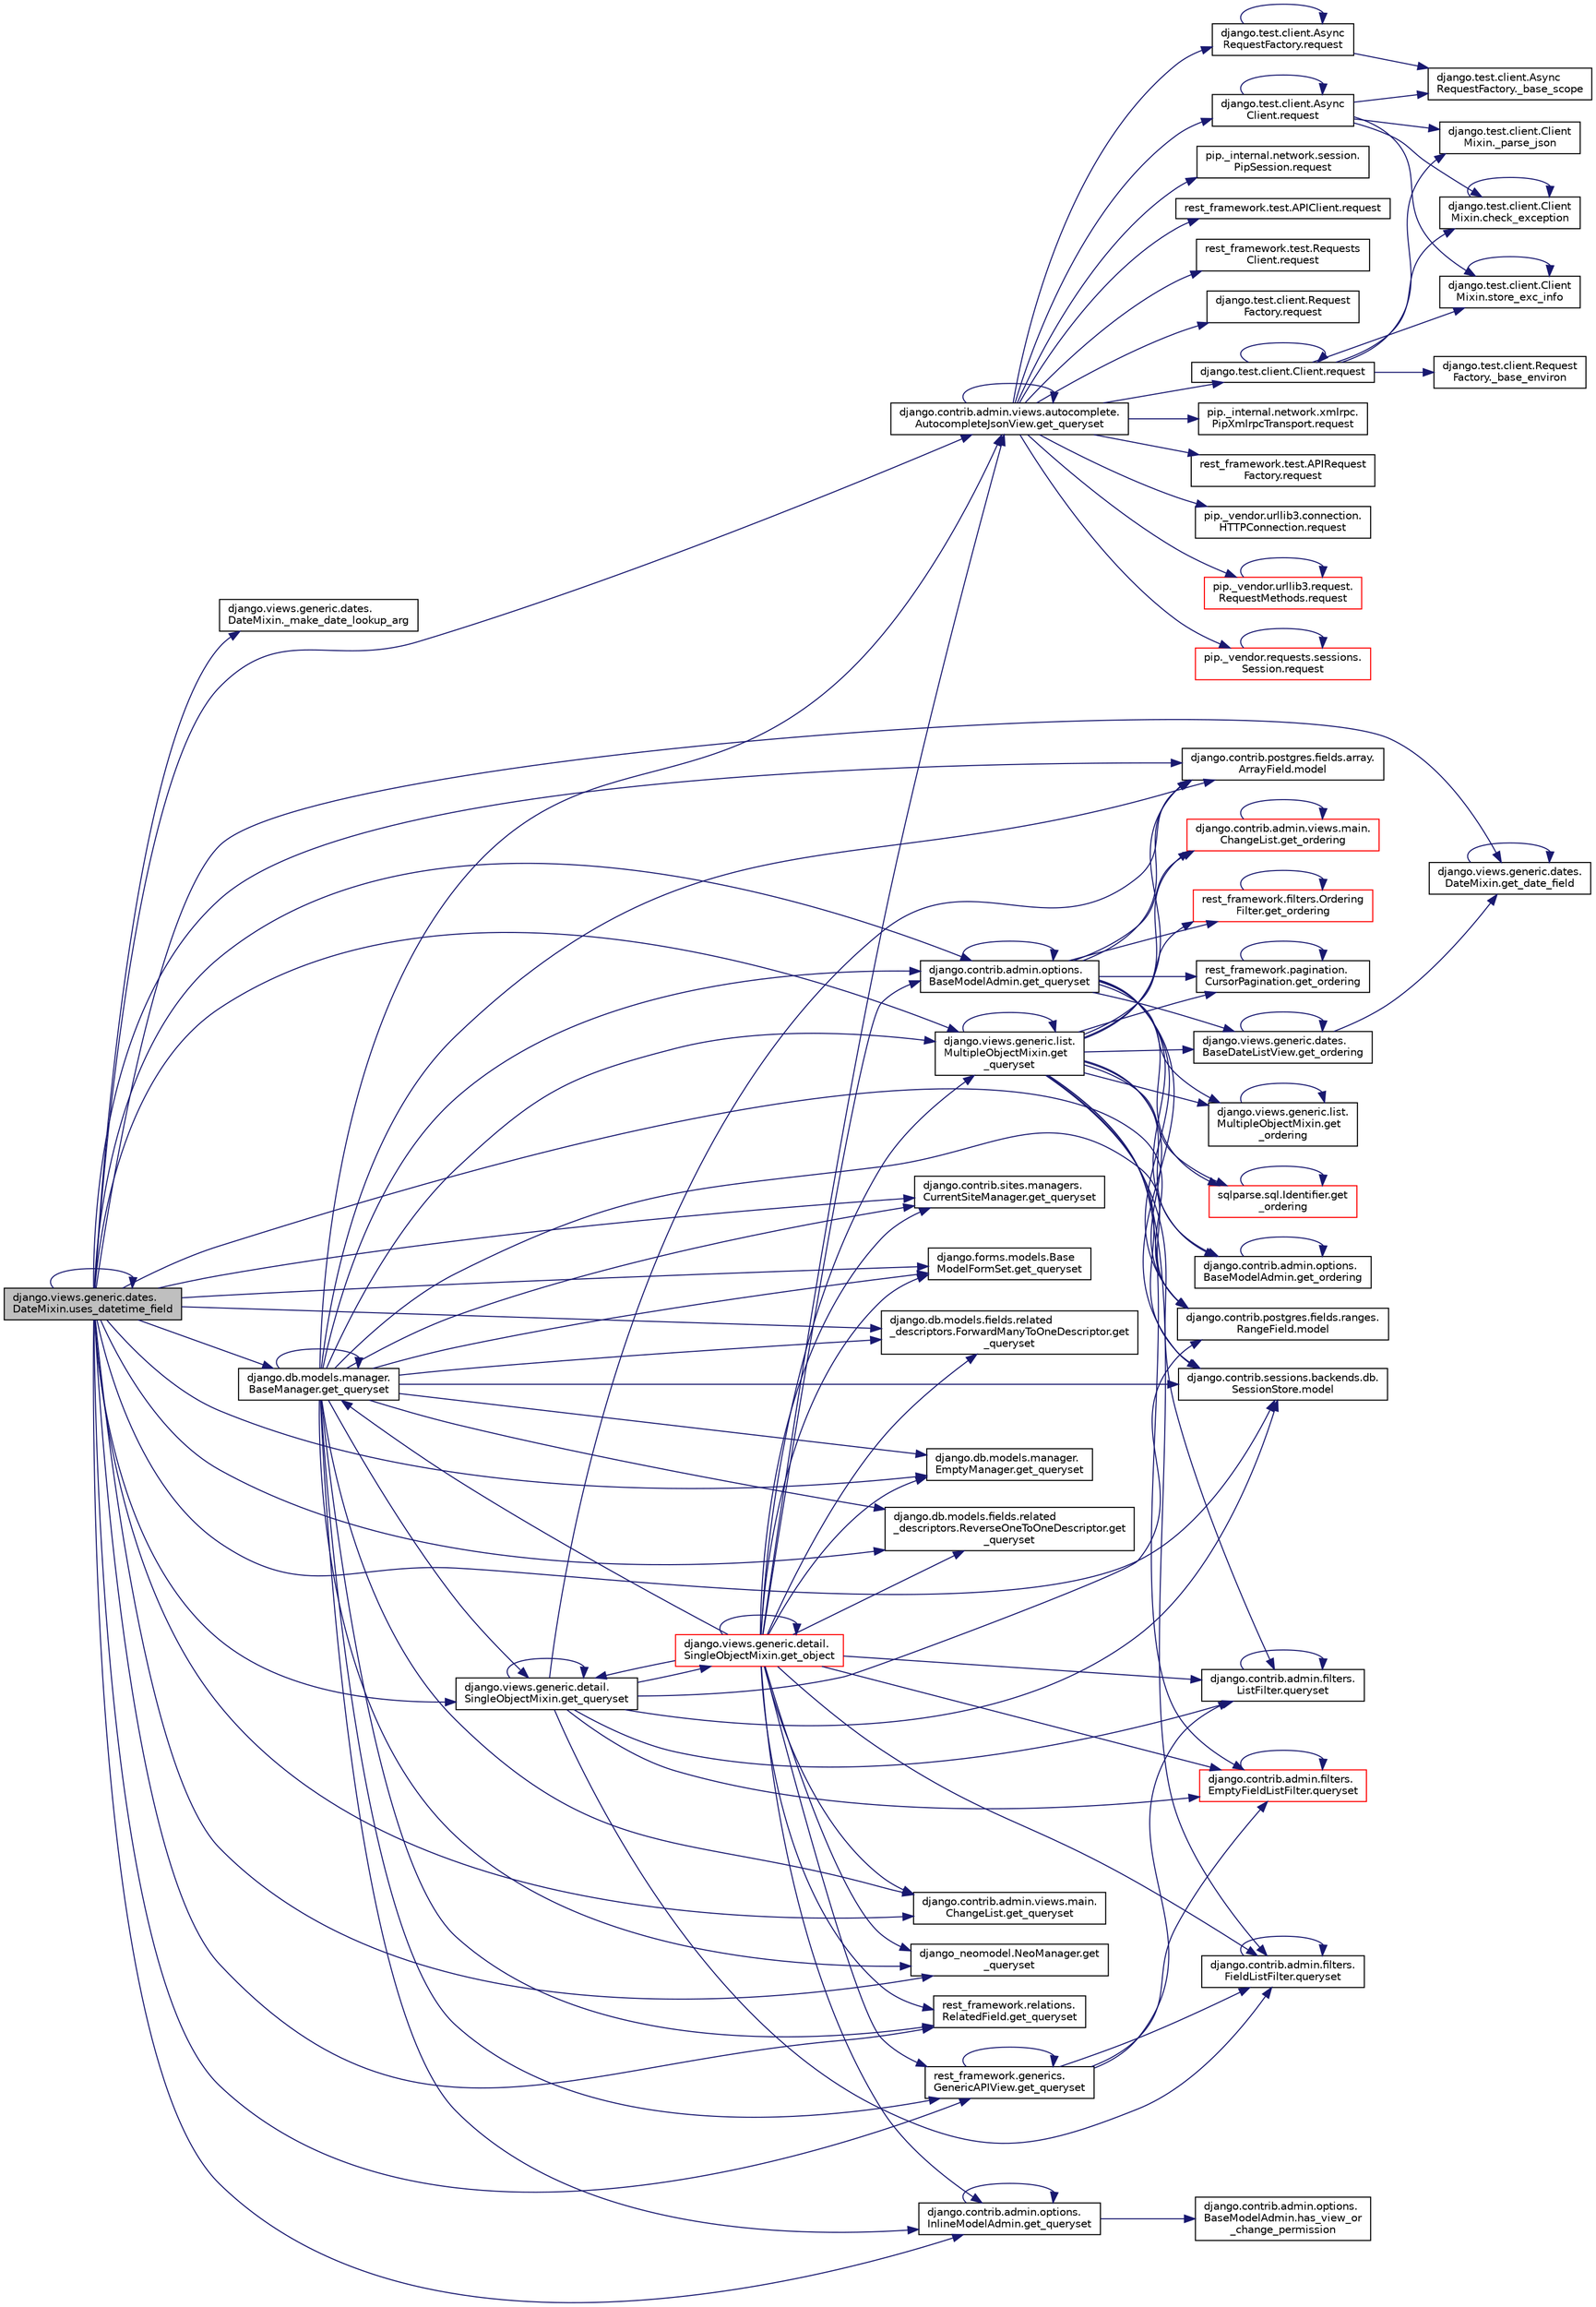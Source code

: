 digraph "django.views.generic.dates.DateMixin.uses_datetime_field"
{
 // LATEX_PDF_SIZE
  edge [fontname="Helvetica",fontsize="10",labelfontname="Helvetica",labelfontsize="10"];
  node [fontname="Helvetica",fontsize="10",shape=record];
  rankdir="LR";
  Node1 [label="django.views.generic.dates.\lDateMixin.uses_datetime_field",height=0.2,width=0.4,color="black", fillcolor="grey75", style="filled", fontcolor="black",tooltip=" "];
  Node1 -> Node2 [color="midnightblue",fontsize="10",style="solid",fontname="Helvetica"];
  Node2 [label="django.views.generic.dates.\lDateMixin._make_date_lookup_arg",height=0.2,width=0.4,color="black", fillcolor="white", style="filled",URL="$d7/d82/classdjango_1_1views_1_1generic_1_1dates_1_1_date_mixin.html#a8e0a3ed6cd2610ed01e53e89c0e0ec29",tooltip=" "];
  Node1 -> Node3 [color="midnightblue",fontsize="10",style="solid",fontname="Helvetica"];
  Node3 [label="django.views.generic.dates.\lDateMixin.get_date_field",height=0.2,width=0.4,color="black", fillcolor="white", style="filled",URL="$d7/d82/classdjango_1_1views_1_1generic_1_1dates_1_1_date_mixin.html#a6b73fab0e71949284f3019afa629e48b",tooltip=" "];
  Node3 -> Node3 [color="midnightblue",fontsize="10",style="solid",fontname="Helvetica"];
  Node1 -> Node4 [color="midnightblue",fontsize="10",style="solid",fontname="Helvetica"];
  Node4 [label="django.contrib.admin.views.autocomplete.\lAutocompleteJsonView.get_queryset",height=0.2,width=0.4,color="black", fillcolor="white", style="filled",URL="$d5/d24/classdjango_1_1contrib_1_1admin_1_1views_1_1autocomplete_1_1_autocomplete_json_view.html#aeba422d947101bce361f0fd32ff7d4d4",tooltip=" "];
  Node4 -> Node4 [color="midnightblue",fontsize="10",style="solid",fontname="Helvetica"];
  Node4 -> Node5 [color="midnightblue",fontsize="10",style="solid",fontname="Helvetica"];
  Node5 [label="django.test.client.Request\lFactory.request",height=0.2,width=0.4,color="black", fillcolor="white", style="filled",URL="$db/d7f/classdjango_1_1test_1_1client_1_1_request_factory.html#a12550839ba4cbabcf38bff0d2ff69f0a",tooltip=" "];
  Node4 -> Node6 [color="midnightblue",fontsize="10",style="solid",fontname="Helvetica"];
  Node6 [label="django.test.client.Async\lRequestFactory.request",height=0.2,width=0.4,color="black", fillcolor="white", style="filled",URL="$d6/de5/classdjango_1_1test_1_1client_1_1_async_request_factory.html#a8dcee74bc0f05203aa2aa2aad95555a9",tooltip=" "];
  Node6 -> Node7 [color="midnightblue",fontsize="10",style="solid",fontname="Helvetica"];
  Node7 [label="django.test.client.Async\lRequestFactory._base_scope",height=0.2,width=0.4,color="black", fillcolor="white", style="filled",URL="$d6/de5/classdjango_1_1test_1_1client_1_1_async_request_factory.html#a0f3b06a02852c6111eaab5a2c6b6b4fd",tooltip=" "];
  Node6 -> Node6 [color="midnightblue",fontsize="10",style="solid",fontname="Helvetica"];
  Node4 -> Node8 [color="midnightblue",fontsize="10",style="solid",fontname="Helvetica"];
  Node8 [label="django.test.client.Client.request",height=0.2,width=0.4,color="black", fillcolor="white", style="filled",URL="$d2/d2e/classdjango_1_1test_1_1client_1_1_client.html#a4b25cead120a234c08a522e016cb6138",tooltip=" "];
  Node8 -> Node9 [color="midnightblue",fontsize="10",style="solid",fontname="Helvetica"];
  Node9 [label="django.test.client.Request\lFactory._base_environ",height=0.2,width=0.4,color="black", fillcolor="white", style="filled",URL="$db/d7f/classdjango_1_1test_1_1client_1_1_request_factory.html#aebfbaaf544ab47e0aaaa3a282ab99dc2",tooltip=" "];
  Node8 -> Node10 [color="midnightblue",fontsize="10",style="solid",fontname="Helvetica"];
  Node10 [label="django.test.client.Client\lMixin._parse_json",height=0.2,width=0.4,color="black", fillcolor="white", style="filled",URL="$da/dd7/classdjango_1_1test_1_1client_1_1_client_mixin.html#a8286559999fe1a685cf2a3e398b01883",tooltip=" "];
  Node8 -> Node11 [color="midnightblue",fontsize="10",style="solid",fontname="Helvetica"];
  Node11 [label="django.test.client.Client\lMixin.check_exception",height=0.2,width=0.4,color="black", fillcolor="white", style="filled",URL="$da/dd7/classdjango_1_1test_1_1client_1_1_client_mixin.html#a3e5eb4fb98154c3fee071554699b0a02",tooltip=" "];
  Node11 -> Node11 [color="midnightblue",fontsize="10",style="solid",fontname="Helvetica"];
  Node8 -> Node8 [color="midnightblue",fontsize="10",style="solid",fontname="Helvetica"];
  Node8 -> Node12 [color="midnightblue",fontsize="10",style="solid",fontname="Helvetica"];
  Node12 [label="django.test.client.Client\lMixin.store_exc_info",height=0.2,width=0.4,color="black", fillcolor="white", style="filled",URL="$da/dd7/classdjango_1_1test_1_1client_1_1_client_mixin.html#a97e2ed480f9ee415e64f1764bdd38c31",tooltip=" "];
  Node12 -> Node12 [color="midnightblue",fontsize="10",style="solid",fontname="Helvetica"];
  Node4 -> Node13 [color="midnightblue",fontsize="10",style="solid",fontname="Helvetica"];
  Node13 [label="django.test.client.Async\lClient.request",height=0.2,width=0.4,color="black", fillcolor="white", style="filled",URL="$d9/dd7/classdjango_1_1test_1_1client_1_1_async_client.html#a38330cfdf01cb69d3dd0bdb8b9777bd9",tooltip=" "];
  Node13 -> Node7 [color="midnightblue",fontsize="10",style="solid",fontname="Helvetica"];
  Node13 -> Node10 [color="midnightblue",fontsize="10",style="solid",fontname="Helvetica"];
  Node13 -> Node11 [color="midnightblue",fontsize="10",style="solid",fontname="Helvetica"];
  Node13 -> Node13 [color="midnightblue",fontsize="10",style="solid",fontname="Helvetica"];
  Node13 -> Node12 [color="midnightblue",fontsize="10",style="solid",fontname="Helvetica"];
  Node4 -> Node14 [color="midnightblue",fontsize="10",style="solid",fontname="Helvetica"];
  Node14 [label="pip._internal.network.xmlrpc.\lPipXmlrpcTransport.request",height=0.2,width=0.4,color="black", fillcolor="white", style="filled",URL="$dd/d8a/classpip_1_1__internal_1_1network_1_1xmlrpc_1_1_pip_xmlrpc_transport.html#adb84317dcc522d845a56ce9cc4f82522",tooltip=" "];
  Node4 -> Node15 [color="midnightblue",fontsize="10",style="solid",fontname="Helvetica"];
  Node15 [label="rest_framework.test.APIRequest\lFactory.request",height=0.2,width=0.4,color="black", fillcolor="white", style="filled",URL="$da/d3c/classrest__framework_1_1test_1_1_a_p_i_request_factory.html#abd5931aada009b9fb1f1577613acd058",tooltip=" "];
  Node4 -> Node16 [color="midnightblue",fontsize="10",style="solid",fontname="Helvetica"];
  Node16 [label="pip._vendor.urllib3.connection.\lHTTPConnection.request",height=0.2,width=0.4,color="black", fillcolor="white", style="filled",URL="$d2/d75/classpip_1_1__vendor_1_1urllib3_1_1connection_1_1_h_t_t_p_connection.html#ae44707607a133fa0d27085cc2ea9ef85",tooltip=" "];
  Node4 -> Node17 [color="midnightblue",fontsize="10",style="solid",fontname="Helvetica"];
  Node17 [label="pip._vendor.urllib3.request.\lRequestMethods.request",height=0.2,width=0.4,color="red", fillcolor="white", style="filled",URL="$de/d48/classpip_1_1__vendor_1_1urllib3_1_1request_1_1_request_methods.html#a875ca454fac77c856bdf0cbe44f8fb64",tooltip=" "];
  Node17 -> Node17 [color="midnightblue",fontsize="10",style="solid",fontname="Helvetica"];
  Node4 -> Node48 [color="midnightblue",fontsize="10",style="solid",fontname="Helvetica"];
  Node48 [label="pip._vendor.requests.sessions.\lSession.request",height=0.2,width=0.4,color="red", fillcolor="white", style="filled",URL="$da/de9/classpip_1_1__vendor_1_1requests_1_1sessions_1_1_session.html#a718b60e99280c6ef1a346cb6dc0a90c8",tooltip=" "];
  Node48 -> Node48 [color="midnightblue",fontsize="10",style="solid",fontname="Helvetica"];
  Node4 -> Node478 [color="midnightblue",fontsize="10",style="solid",fontname="Helvetica"];
  Node478 [label="pip._internal.network.session.\lPipSession.request",height=0.2,width=0.4,color="black", fillcolor="white", style="filled",URL="$d9/dc2/classpip_1_1__internal_1_1network_1_1session_1_1_pip_session.html#a9c968f2f764cbd41db6684fafb5b1e6a",tooltip=" "];
  Node4 -> Node476 [color="midnightblue",fontsize="10",style="solid",fontname="Helvetica"];
  Node476 [label="rest_framework.test.APIClient.request",height=0.2,width=0.4,color="black", fillcolor="white", style="filled",URL="$da/d51/classrest__framework_1_1test_1_1_a_p_i_client.html#a77b55b2a0a90921243b61303fc37e59d",tooltip=" "];
  Node4 -> Node477 [color="midnightblue",fontsize="10",style="solid",fontname="Helvetica"];
  Node477 [label="rest_framework.test.Requests\lClient.request",height=0.2,width=0.4,color="black", fillcolor="white", style="filled",URL="$de/dc8/classrest__framework_1_1test_1_1_requests_client.html#ae6de53b1244ae8817b8bf8d6838b72ba",tooltip=" "];
  Node1 -> Node713 [color="midnightblue",fontsize="10",style="solid",fontname="Helvetica"];
  Node713 [label="django.contrib.sites.managers.\lCurrentSiteManager.get_queryset",height=0.2,width=0.4,color="black", fillcolor="white", style="filled",URL="$dd/d05/classdjango_1_1contrib_1_1sites_1_1managers_1_1_current_site_manager.html#a62f5f3f9f1b932f3bcd36601d46e7509",tooltip=" "];
  Node1 -> Node714 [color="midnightblue",fontsize="10",style="solid",fontname="Helvetica"];
  Node714 [label="django.db.models.manager.\lBaseManager.get_queryset",height=0.2,width=0.4,color="black", fillcolor="white", style="filled",URL="$d1/d1c/classdjango_1_1db_1_1models_1_1manager_1_1_base_manager.html#af0391e929a911c2647412e6e030c28e8",tooltip="PROXIES TO QUERYSET #."];
  Node714 -> Node4 [color="midnightblue",fontsize="10",style="solid",fontname="Helvetica"];
  Node714 -> Node713 [color="midnightblue",fontsize="10",style="solid",fontname="Helvetica"];
  Node714 -> Node714 [color="midnightblue",fontsize="10",style="solid",fontname="Helvetica"];
  Node714 -> Node715 [color="midnightblue",fontsize="10",style="solid",fontname="Helvetica"];
  Node715 [label="django.db.models.manager.\lEmptyManager.get_queryset",height=0.2,width=0.4,color="black", fillcolor="white", style="filled",URL="$d6/da8/classdjango_1_1db_1_1models_1_1manager_1_1_empty_manager.html#a0a5e7cb6efe5e4cb3b15779cf64d1537",tooltip=" "];
  Node714 -> Node716 [color="midnightblue",fontsize="10",style="solid",fontname="Helvetica"];
  Node716 [label="django.forms.models.Base\lModelFormSet.get_queryset",height=0.2,width=0.4,color="black", fillcolor="white", style="filled",URL="$d5/d31/classdjango_1_1forms_1_1models_1_1_base_model_form_set.html#a0ac048453b4a14ff61ebb6c072c29e7e",tooltip=" "];
  Node714 -> Node717 [color="midnightblue",fontsize="10",style="solid",fontname="Helvetica"];
  Node717 [label="django.views.generic.detail.\lSingleObjectMixin.get_queryset",height=0.2,width=0.4,color="black", fillcolor="white", style="filled",URL="$d2/d8d/classdjango_1_1views_1_1generic_1_1detail_1_1_single_object_mixin.html#a7471c8ca174db55504da01b1a06cc5ba",tooltip=" "];
  Node717 -> Node718 [color="midnightblue",fontsize="10",style="solid",fontname="Helvetica"];
  Node718 [label="django.views.generic.detail.\lSingleObjectMixin.get_object",height=0.2,width=0.4,color="red", fillcolor="white", style="filled",URL="$d2/d8d/classdjango_1_1views_1_1generic_1_1detail_1_1_single_object_mixin.html#a2dd2bbde8d843929b3af3056125586d7",tooltip=" "];
  Node718 -> Node718 [color="midnightblue",fontsize="10",style="solid",fontname="Helvetica"];
  Node718 -> Node4 [color="midnightblue",fontsize="10",style="solid",fontname="Helvetica"];
  Node718 -> Node713 [color="midnightblue",fontsize="10",style="solid",fontname="Helvetica"];
  Node718 -> Node714 [color="midnightblue",fontsize="10",style="solid",fontname="Helvetica"];
  Node718 -> Node715 [color="midnightblue",fontsize="10",style="solid",fontname="Helvetica"];
  Node718 -> Node716 [color="midnightblue",fontsize="10",style="solid",fontname="Helvetica"];
  Node718 -> Node717 [color="midnightblue",fontsize="10",style="solid",fontname="Helvetica"];
  Node718 -> Node719 [color="midnightblue",fontsize="10",style="solid",fontname="Helvetica"];
  Node719 [label="django.views.generic.list.\lMultipleObjectMixin.get\l_queryset",height=0.2,width=0.4,color="black", fillcolor="white", style="filled",URL="$dc/db8/classdjango_1_1views_1_1generic_1_1list_1_1_multiple_object_mixin.html#ad98185a338be30a3a7327fbb7c3b4a1a",tooltip=" "];
  Node719 -> Node720 [color="midnightblue",fontsize="10",style="solid",fontname="Helvetica"];
  Node720 [label="django.views.generic.dates.\lBaseDateListView.get_ordering",height=0.2,width=0.4,color="black", fillcolor="white", style="filled",URL="$d7/d86/classdjango_1_1views_1_1generic_1_1dates_1_1_base_date_list_view.html#a1ca94aa4a283514ce26b0fb152c396bd",tooltip=" "];
  Node720 -> Node3 [color="midnightblue",fontsize="10",style="solid",fontname="Helvetica"];
  Node720 -> Node720 [color="midnightblue",fontsize="10",style="solid",fontname="Helvetica"];
  Node719 -> Node721 [color="midnightblue",fontsize="10",style="solid",fontname="Helvetica"];
  Node721 [label="django.views.generic.list.\lMultipleObjectMixin.get\l_ordering",height=0.2,width=0.4,color="black", fillcolor="white", style="filled",URL="$dc/db8/classdjango_1_1views_1_1generic_1_1list_1_1_multiple_object_mixin.html#aa09e16b01a6a48f7b9c56e658f68fc6e",tooltip=" "];
  Node721 -> Node721 [color="midnightblue",fontsize="10",style="solid",fontname="Helvetica"];
  Node719 -> Node722 [color="midnightblue",fontsize="10",style="solid",fontname="Helvetica"];
  Node722 [label="sqlparse.sql.Identifier.get\l_ordering",height=0.2,width=0.4,color="red", fillcolor="white", style="filled",URL="$dc/de2/classsqlparse_1_1sql_1_1_identifier.html#a6b953c54c399f3966775335ad1dc661d",tooltip=" "];
  Node722 -> Node722 [color="midnightblue",fontsize="10",style="solid",fontname="Helvetica"];
  Node719 -> Node724 [color="midnightblue",fontsize="10",style="solid",fontname="Helvetica"];
  Node724 [label="django.contrib.admin.options.\lBaseModelAdmin.get_ordering",height=0.2,width=0.4,color="black", fillcolor="white", style="filled",URL="$d3/dd6/classdjango_1_1contrib_1_1admin_1_1options_1_1_base_model_admin.html#a3f9fee45b98ad708a112a28d526b6560",tooltip=" "];
  Node724 -> Node724 [color="midnightblue",fontsize="10",style="solid",fontname="Helvetica"];
  Node719 -> Node725 [color="midnightblue",fontsize="10",style="solid",fontname="Helvetica"];
  Node725 [label="django.contrib.admin.views.main.\lChangeList.get_ordering",height=0.2,width=0.4,color="red", fillcolor="white", style="filled",URL="$d7/d58/classdjango_1_1contrib_1_1admin_1_1views_1_1main_1_1_change_list.html#a3de9f22bbfde904010a35d6a15bd2ee7",tooltip=" "];
  Node725 -> Node725 [color="midnightblue",fontsize="10",style="solid",fontname="Helvetica"];
  Node719 -> Node730 [color="midnightblue",fontsize="10",style="solid",fontname="Helvetica"];
  Node730 [label="rest_framework.filters.Ordering\lFilter.get_ordering",height=0.2,width=0.4,color="red", fillcolor="white", style="filled",URL="$d0/d16/classrest__framework_1_1filters_1_1_ordering_filter.html#aaad5c6dfc9a5cccc6edc6b547fec8562",tooltip=" "];
  Node730 -> Node730 [color="midnightblue",fontsize="10",style="solid",fontname="Helvetica"];
  Node719 -> Node735 [color="midnightblue",fontsize="10",style="solid",fontname="Helvetica"];
  Node735 [label="rest_framework.pagination.\lCursorPagination.get_ordering",height=0.2,width=0.4,color="black", fillcolor="white", style="filled",URL="$d2/d73/classrest__framework_1_1pagination_1_1_cursor_pagination.html#ad952f8396f3f2e68a8a097869d9f4132",tooltip=" "];
  Node735 -> Node735 [color="midnightblue",fontsize="10",style="solid",fontname="Helvetica"];
  Node719 -> Node719 [color="midnightblue",fontsize="10",style="solid",fontname="Helvetica"];
  Node719 -> Node262 [color="midnightblue",fontsize="10",style="solid",fontname="Helvetica"];
  Node262 [label="django.contrib.postgres.fields.array.\lArrayField.model",height=0.2,width=0.4,color="black", fillcolor="white", style="filled",URL="$dc/ddf/classdjango_1_1contrib_1_1postgres_1_1fields_1_1array_1_1_array_field.html#a43ec884d709f829e50c6881dc369ce94",tooltip=" "];
  Node719 -> Node263 [color="midnightblue",fontsize="10",style="solid",fontname="Helvetica"];
  Node263 [label="django.contrib.postgres.fields.ranges.\lRangeField.model",height=0.2,width=0.4,color="black", fillcolor="white", style="filled",URL="$d5/d99/classdjango_1_1contrib_1_1postgres_1_1fields_1_1ranges_1_1_range_field.html#a5f5cfd6917f141914484d606279cf20a",tooltip=" "];
  Node719 -> Node264 [color="midnightblue",fontsize="10",style="solid",fontname="Helvetica"];
  Node264 [label="django.contrib.sessions.backends.db.\lSessionStore.model",height=0.2,width=0.4,color="black", fillcolor="white", style="filled",URL="$d2/d1a/classdjango_1_1contrib_1_1sessions_1_1backends_1_1db_1_1_session_store.html#a9b2f42869f296eab5fab4dd5867285df",tooltip=" "];
  Node719 -> Node736 [color="midnightblue",fontsize="10",style="solid",fontname="Helvetica"];
  Node736 [label="django.contrib.admin.filters.\lListFilter.queryset",height=0.2,width=0.4,color="black", fillcolor="white", style="filled",URL="$da/ddb/classdjango_1_1contrib_1_1admin_1_1filters_1_1_list_filter.html#aed1f92493175185d1714cb763f6efa08",tooltip=" "];
  Node736 -> Node736 [color="midnightblue",fontsize="10",style="solid",fontname="Helvetica"];
  Node719 -> Node737 [color="midnightblue",fontsize="10",style="solid",fontname="Helvetica"];
  Node737 [label="django.contrib.admin.filters.\lFieldListFilter.queryset",height=0.2,width=0.4,color="black", fillcolor="white", style="filled",URL="$d1/d72/classdjango_1_1contrib_1_1admin_1_1filters_1_1_field_list_filter.html#a51704150dec2abf76f7d4dc23dcc64ab",tooltip=" "];
  Node737 -> Node737 [color="midnightblue",fontsize="10",style="solid",fontname="Helvetica"];
  Node719 -> Node738 [color="midnightblue",fontsize="10",style="solid",fontname="Helvetica"];
  Node738 [label="django.contrib.admin.filters.\lEmptyFieldListFilter.queryset",height=0.2,width=0.4,color="red", fillcolor="white", style="filled",URL="$d7/dde/classdjango_1_1contrib_1_1admin_1_1filters_1_1_empty_field_list_filter.html#a953c03e160e6f12fda9bf700c93d09c2",tooltip=" "];
  Node738 -> Node738 [color="midnightblue",fontsize="10",style="solid",fontname="Helvetica"];
  Node718 -> Node740 [color="midnightblue",fontsize="10",style="solid",fontname="Helvetica"];
  Node740 [label="django_neomodel.NeoManager.get\l_queryset",height=0.2,width=0.4,color="black", fillcolor="white", style="filled",URL="$da/d60/classdjango__neomodel_1_1_neo_manager.html#a7e3562da1326a56612c8d989803cf747",tooltip=" "];
  Node718 -> Node741 [color="midnightblue",fontsize="10",style="solid",fontname="Helvetica"];
  Node741 [label="rest_framework.generics.\lGenericAPIView.get_queryset",height=0.2,width=0.4,color="black", fillcolor="white", style="filled",URL="$d9/d8f/classrest__framework_1_1generics_1_1_generic_a_p_i_view.html#a944b66f9ec49a9d053f34f77f22074da",tooltip=" "];
  Node741 -> Node741 [color="midnightblue",fontsize="10",style="solid",fontname="Helvetica"];
  Node741 -> Node736 [color="midnightblue",fontsize="10",style="solid",fontname="Helvetica"];
  Node741 -> Node737 [color="midnightblue",fontsize="10",style="solid",fontname="Helvetica"];
  Node741 -> Node738 [color="midnightblue",fontsize="10",style="solid",fontname="Helvetica"];
  Node718 -> Node742 [color="midnightblue",fontsize="10",style="solid",fontname="Helvetica"];
  Node742 [label="rest_framework.relations.\lRelatedField.get_queryset",height=0.2,width=0.4,color="black", fillcolor="white", style="filled",URL="$d4/d5c/classrest__framework_1_1relations_1_1_related_field.html#ab7b694008ab6552b950b0b1322d5fad1",tooltip=" "];
  Node718 -> Node743 [color="midnightblue",fontsize="10",style="solid",fontname="Helvetica"];
  Node743 [label="django.db.models.fields.related\l_descriptors.ForwardManyToOneDescriptor.get\l_queryset",height=0.2,width=0.4,color="black", fillcolor="white", style="filled",URL="$d8/d45/classdjango_1_1db_1_1models_1_1fields_1_1related__descriptors_1_1_forward_many_to_one_descriptor.html#a36718f48e6763e2926e8397e318e1322",tooltip=" "];
  Node718 -> Node744 [color="midnightblue",fontsize="10",style="solid",fontname="Helvetica"];
  Node744 [label="django.db.models.fields.related\l_descriptors.ReverseOneToOneDescriptor.get\l_queryset",height=0.2,width=0.4,color="black", fillcolor="white", style="filled",URL="$da/d7c/classdjango_1_1db_1_1models_1_1fields_1_1related__descriptors_1_1_reverse_one_to_one_descriptor.html#afb05e6f36e1366af21cb7ee1fa654cd7",tooltip=" "];
  Node718 -> Node745 [color="midnightblue",fontsize="10",style="solid",fontname="Helvetica"];
  Node745 [label="django.contrib.admin.options.\lBaseModelAdmin.get_queryset",height=0.2,width=0.4,color="black", fillcolor="white", style="filled",URL="$d3/dd6/classdjango_1_1contrib_1_1admin_1_1options_1_1_base_model_admin.html#a9dc124c9d075b1782f0338dd500ec940",tooltip=" "];
  Node745 -> Node720 [color="midnightblue",fontsize="10",style="solid",fontname="Helvetica"];
  Node745 -> Node721 [color="midnightblue",fontsize="10",style="solid",fontname="Helvetica"];
  Node745 -> Node722 [color="midnightblue",fontsize="10",style="solid",fontname="Helvetica"];
  Node745 -> Node724 [color="midnightblue",fontsize="10",style="solid",fontname="Helvetica"];
  Node745 -> Node725 [color="midnightblue",fontsize="10",style="solid",fontname="Helvetica"];
  Node745 -> Node730 [color="midnightblue",fontsize="10",style="solid",fontname="Helvetica"];
  Node745 -> Node735 [color="midnightblue",fontsize="10",style="solid",fontname="Helvetica"];
  Node745 -> Node745 [color="midnightblue",fontsize="10",style="solid",fontname="Helvetica"];
  Node745 -> Node262 [color="midnightblue",fontsize="10",style="solid",fontname="Helvetica"];
  Node745 -> Node263 [color="midnightblue",fontsize="10",style="solid",fontname="Helvetica"];
  Node745 -> Node264 [color="midnightblue",fontsize="10",style="solid",fontname="Helvetica"];
  Node718 -> Node746 [color="midnightblue",fontsize="10",style="solid",fontname="Helvetica"];
  Node746 [label="django.contrib.admin.options.\lInlineModelAdmin.get_queryset",height=0.2,width=0.4,color="black", fillcolor="white", style="filled",URL="$db/dbb/classdjango_1_1contrib_1_1admin_1_1options_1_1_inline_model_admin.html#adac95e1d43e73c3c82981ad56f2d62e2",tooltip=" "];
  Node746 -> Node746 [color="midnightblue",fontsize="10",style="solid",fontname="Helvetica"];
  Node746 -> Node747 [color="midnightblue",fontsize="10",style="solid",fontname="Helvetica"];
  Node747 [label="django.contrib.admin.options.\lBaseModelAdmin.has_view_or\l_change_permission",height=0.2,width=0.4,color="black", fillcolor="white", style="filled",URL="$d3/dd6/classdjango_1_1contrib_1_1admin_1_1options_1_1_base_model_admin.html#a3e2e1b12cb6f9236136c3413542edb3a",tooltip=" "];
  Node718 -> Node748 [color="midnightblue",fontsize="10",style="solid",fontname="Helvetica"];
  Node748 [label="django.contrib.admin.views.main.\lChangeList.get_queryset",height=0.2,width=0.4,color="black", fillcolor="white", style="filled",URL="$d7/d58/classdjango_1_1contrib_1_1admin_1_1views_1_1main_1_1_change_list.html#a41f8c78806f49d2ff9e3857f046de3fb",tooltip=" "];
  Node718 -> Node736 [color="midnightblue",fontsize="10",style="solid",fontname="Helvetica"];
  Node718 -> Node737 [color="midnightblue",fontsize="10",style="solid",fontname="Helvetica"];
  Node718 -> Node738 [color="midnightblue",fontsize="10",style="solid",fontname="Helvetica"];
  Node717 -> Node717 [color="midnightblue",fontsize="10",style="solid",fontname="Helvetica"];
  Node717 -> Node262 [color="midnightblue",fontsize="10",style="solid",fontname="Helvetica"];
  Node717 -> Node263 [color="midnightblue",fontsize="10",style="solid",fontname="Helvetica"];
  Node717 -> Node264 [color="midnightblue",fontsize="10",style="solid",fontname="Helvetica"];
  Node717 -> Node736 [color="midnightblue",fontsize="10",style="solid",fontname="Helvetica"];
  Node717 -> Node737 [color="midnightblue",fontsize="10",style="solid",fontname="Helvetica"];
  Node717 -> Node738 [color="midnightblue",fontsize="10",style="solid",fontname="Helvetica"];
  Node714 -> Node719 [color="midnightblue",fontsize="10",style="solid",fontname="Helvetica"];
  Node714 -> Node740 [color="midnightblue",fontsize="10",style="solid",fontname="Helvetica"];
  Node714 -> Node741 [color="midnightblue",fontsize="10",style="solid",fontname="Helvetica"];
  Node714 -> Node742 [color="midnightblue",fontsize="10",style="solid",fontname="Helvetica"];
  Node714 -> Node743 [color="midnightblue",fontsize="10",style="solid",fontname="Helvetica"];
  Node714 -> Node744 [color="midnightblue",fontsize="10",style="solid",fontname="Helvetica"];
  Node714 -> Node745 [color="midnightblue",fontsize="10",style="solid",fontname="Helvetica"];
  Node714 -> Node746 [color="midnightblue",fontsize="10",style="solid",fontname="Helvetica"];
  Node714 -> Node748 [color="midnightblue",fontsize="10",style="solid",fontname="Helvetica"];
  Node714 -> Node262 [color="midnightblue",fontsize="10",style="solid",fontname="Helvetica"];
  Node714 -> Node263 [color="midnightblue",fontsize="10",style="solid",fontname="Helvetica"];
  Node714 -> Node264 [color="midnightblue",fontsize="10",style="solid",fontname="Helvetica"];
  Node1 -> Node715 [color="midnightblue",fontsize="10",style="solid",fontname="Helvetica"];
  Node1 -> Node716 [color="midnightblue",fontsize="10",style="solid",fontname="Helvetica"];
  Node1 -> Node717 [color="midnightblue",fontsize="10",style="solid",fontname="Helvetica"];
  Node1 -> Node719 [color="midnightblue",fontsize="10",style="solid",fontname="Helvetica"];
  Node1 -> Node740 [color="midnightblue",fontsize="10",style="solid",fontname="Helvetica"];
  Node1 -> Node741 [color="midnightblue",fontsize="10",style="solid",fontname="Helvetica"];
  Node1 -> Node742 [color="midnightblue",fontsize="10",style="solid",fontname="Helvetica"];
  Node1 -> Node743 [color="midnightblue",fontsize="10",style="solid",fontname="Helvetica"];
  Node1 -> Node744 [color="midnightblue",fontsize="10",style="solid",fontname="Helvetica"];
  Node1 -> Node745 [color="midnightblue",fontsize="10",style="solid",fontname="Helvetica"];
  Node1 -> Node746 [color="midnightblue",fontsize="10",style="solid",fontname="Helvetica"];
  Node1 -> Node748 [color="midnightblue",fontsize="10",style="solid",fontname="Helvetica"];
  Node1 -> Node262 [color="midnightblue",fontsize="10",style="solid",fontname="Helvetica"];
  Node1 -> Node263 [color="midnightblue",fontsize="10",style="solid",fontname="Helvetica"];
  Node1 -> Node264 [color="midnightblue",fontsize="10",style="solid",fontname="Helvetica"];
  Node1 -> Node1 [color="midnightblue",fontsize="10",style="solid",fontname="Helvetica"];
}
